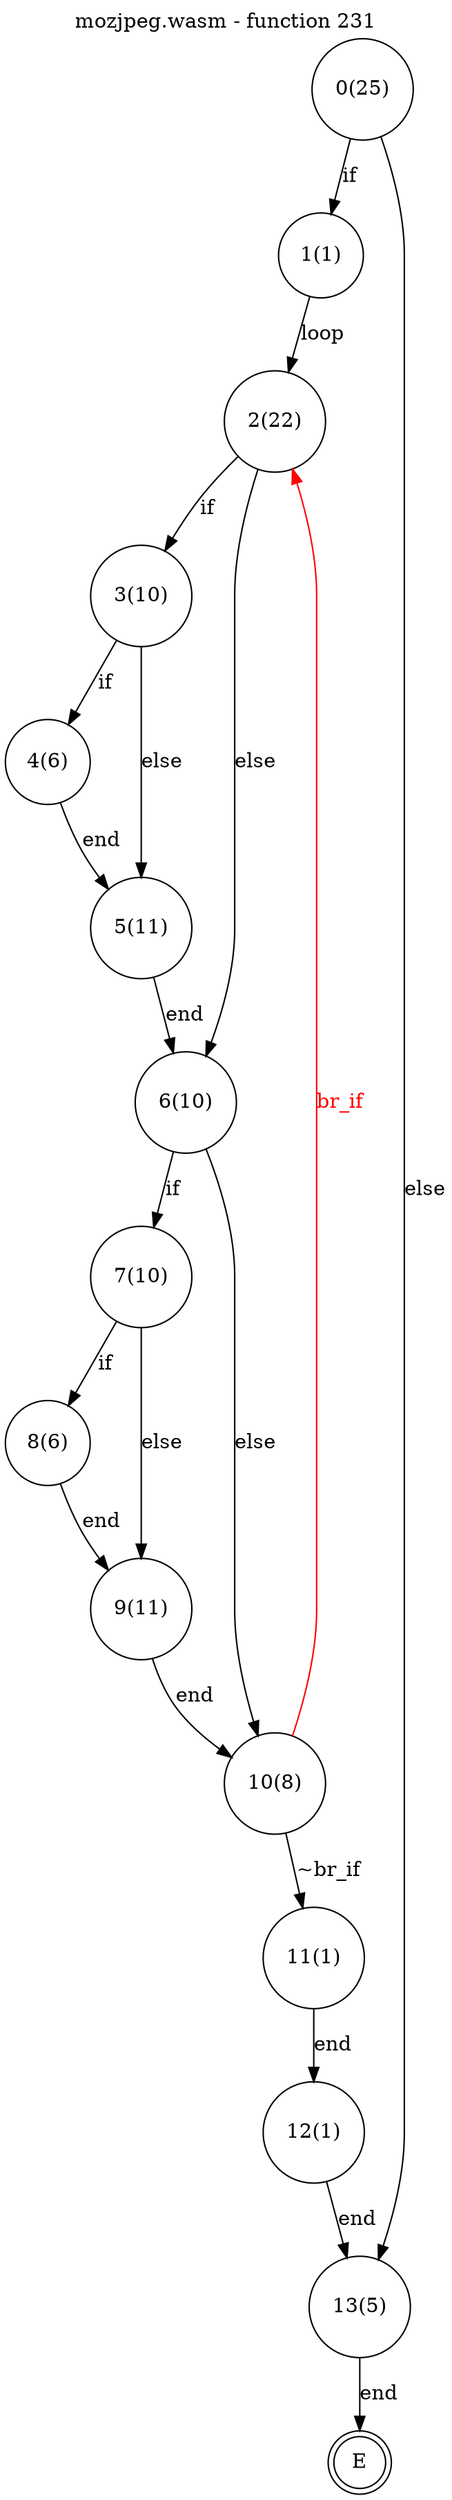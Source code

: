 digraph finite_state_machine {
    label = "mozjpeg.wasm - function 231"
    labelloc =  t
    labelfontsize = 16
    labelfontcolor = black
    labelfontname = "Helvetica"
    node [shape = doublecircle]; E ;
node [shape=circle, fontcolor=black, style="", label="0(25)"]0
node [shape=circle, fontcolor=black, style="", label="1(1)"]1
node [shape=circle, fontcolor=black, style="", label="2(22)"]2
node [shape=circle, fontcolor=black, style="", label="3(10)"]3
node [shape=circle, fontcolor=black, style="", label="4(6)"]4
node [shape=circle, fontcolor=black, style="", label="5(11)"]5
node [shape=circle, fontcolor=black, style="", label="6(10)"]6
node [shape=circle, fontcolor=black, style="", label="7(10)"]7
node [shape=circle, fontcolor=black, style="", label="8(6)"]8
node [shape=circle, fontcolor=black, style="", label="9(11)"]9
node [shape=circle, fontcolor=black, style="", label="10(8)"]10
node [shape=circle, fontcolor=black, style="", label="11(1)"]11
node [shape=circle, fontcolor=black, style="", label="12(1)"]12
node [shape=circle, fontcolor=black, style="", label="13(5)"]13
node [shape=circle, fontcolor=black, style="", label="E"]E
    0 -> 1[label="if"];
    0 -> 13[label="else"];
    1 -> 2[label="loop"];
    2 -> 3[label="if"];
    2 -> 6[label="else"];
    3 -> 4[label="if"];
    3 -> 5[label="else"];
    4 -> 5[label="end"];
    5 -> 6[label="end"];
    6 -> 7[label="if"];
    6 -> 10[label="else"];
    7 -> 8[label="if"];
    7 -> 9[label="else"];
    8 -> 9[label="end"];
    9 -> 10[label="end"];
    10 -> 11[label="~br_if"];
    10 -> 2[color="red" fontcolor="red" label="br_if"];
    11 -> 12[label="end"];
    12 -> 13[label="end"];
    13 -> E[label="end"];
}
